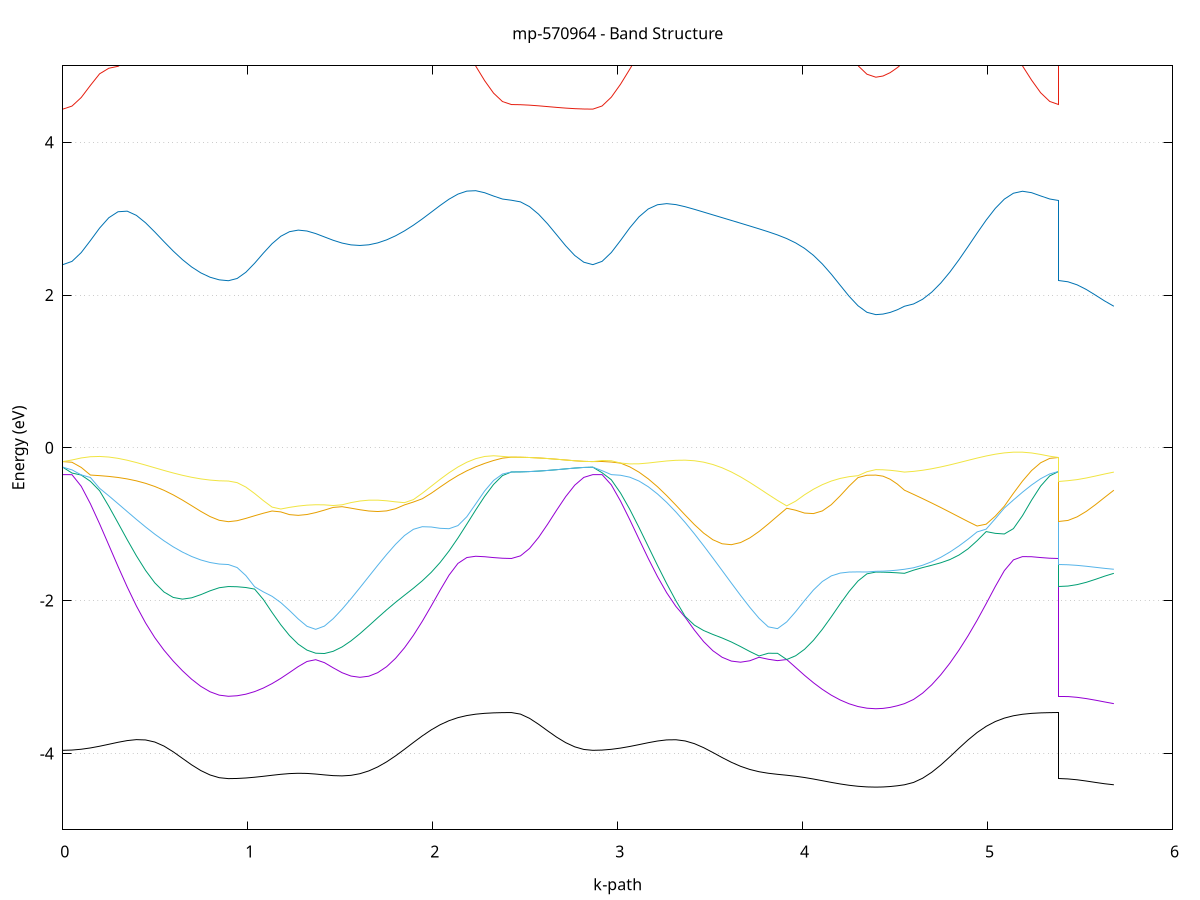 set title 'mp-570964 - Band Structure'
set xlabel 'k-path'
set ylabel 'Energy (eV)'
set grid y
set yrange [-5:5]
set terminal png size 800,600
set output 'mp-570964_bands_gnuplot.png'
plot '-' using 1:2 with lines notitle, '-' using 1:2 with lines notitle, '-' using 1:2 with lines notitle, '-' using 1:2 with lines notitle, '-' using 1:2 with lines notitle, '-' using 1:2 with lines notitle, '-' using 1:2 with lines notitle, '-' using 1:2 with lines notitle, '-' using 1:2 with lines notitle, '-' using 1:2 with lines notitle, '-' using 1:2 with lines notitle, '-' using 1:2 with lines notitle, '-' using 1:2 with lines notitle, '-' using 1:2 with lines notitle, '-' using 1:2 with lines notitle, '-' using 1:2 with lines notitle, '-' using 1:2 with lines notitle, '-' using 1:2 with lines notitle, '-' using 1:2 with lines notitle, '-' using 1:2 with lines notitle, '-' using 1:2 with lines notitle, '-' using 1:2 with lines notitle, '-' using 1:2 with lines notitle, '-' using 1:2 with lines notitle, '-' using 1:2 with lines notitle, '-' using 1:2 with lines notitle, '-' using 1:2 with lines notitle, '-' using 1:2 with lines notitle
0.000000 -12.402034
0.049750 -12.397334
0.099500 -12.383234
0.149249 -12.360034
0.198999 -12.328034
0.248749 -12.287734
0.298499 -12.239834
0.348249 -12.185134
0.397998 -12.124634
0.447748 -12.059434
0.497498 -11.991034
0.547248 -11.920734
0.596998 -11.850434
0.646747 -11.781734
0.696497 -11.716434
0.746247 -11.656634
0.795997 -11.604534
0.845747 -11.564034
0.895496 -11.546234
0.895496 -11.546234
0.942694 -11.544734
0.989891 -11.540234
1.037088 -11.532934
1.084285 -11.523134
1.131482 -11.511334
1.178679 -11.497934
1.225877 -11.483634
1.273074 -11.469134
1.320271 -11.455034
1.367468 -11.442234
1.414665 -11.435434
1.461862 -11.449734
1.461862 -11.449734
1.510047 -11.471434
1.558232 -11.500834
1.606416 -11.537834
1.654601 -11.582134
1.702786 -11.633034
1.750970 -11.689534
1.799155 -11.750134
1.847340 -11.813634
1.895524 -11.878434
1.943709 -11.943034
1.991894 -12.005934
2.040079 -12.065934
2.088263 -12.121634
2.136448 -12.172034
2.184633 -12.216234
2.232817 -12.253434
2.281002 -12.283034
2.329187 -12.304534
2.377371 -12.317534
2.425556 -12.321834
2.425556 -12.321834
2.474493 -12.324734
2.523429 -12.332734
2.572366 -12.344534
2.621303 -12.358234
2.670240 -12.371934
2.719176 -12.384234
2.768113 -12.393834
2.817050 -12.399934
2.865987 -12.402034
2.865987 -12.402034
2.915902 -12.397234
2.965816 -12.382834
3.015731 -12.359134
3.065646 -12.326434
3.115561 -12.285434
3.165476 -12.236534
3.215391 -12.180834
3.265306 -12.119334
3.315221 -12.053134
3.365136 -11.983734
3.415050 -11.912434
3.464965 -11.841034
3.514880 -11.771234
3.564795 -11.704534
3.614710 -11.642634
3.664625 -11.586934
3.714540 -11.538434
3.764455 -11.497934
3.814370 -11.465634
3.864285 -11.441534
3.914199 -11.443134
3.914199 -11.443134
3.962384 -11.461134
4.010569 -11.480034
4.058753 -11.498934
4.106938 -11.517134
4.155123 -11.533934
4.203307 -11.548534
4.251492 -11.560534
4.299677 -11.569434
4.347861 -11.574834
4.396046 -11.576734
4.396046 -11.576734
4.434723 -11.576334
4.473400 -11.575234
4.512077 -11.573634
4.550754 -11.572234
4.550754 -11.572234
4.599847 -11.594834
4.648940 -11.633534
4.698033 -11.683234
4.747126 -11.740334
4.796219 -11.802234
4.845312 -11.866734
4.894405 -11.931934
4.943499 -11.995934
4.992592 -12.057334
5.041685 -12.114634
5.090778 -12.166734
5.139871 -12.212434
5.188964 -12.250934
5.238057 -12.281634
5.287151 -12.303834
5.336244 -12.317334
5.385337 -12.321834
5.385337 -11.546234
5.434945 -11.547034
5.484553 -11.549534
5.534161 -11.553434
5.583769 -11.558634
5.633377 -11.565034
5.682984 -11.572234
e
0.000000 -11.636634
0.049750 -11.634534
0.099500 -11.628334
0.149249 -11.618234
0.198999 -11.604634
0.248749 -11.587834
0.298499 -11.568634
0.348249 -11.547634
0.397998 -11.525734
0.447748 -11.503934
0.497498 -11.483334
0.547248 -11.465034
0.596998 -11.450234
0.646747 -11.440234
0.696497 -11.436034
0.746247 -11.438434
0.795997 -11.447534
0.845747 -11.461434
0.895496 -11.470334
0.895496 -11.470334
0.942694 -11.469134
0.989891 -11.465634
1.037088 -11.460234
1.084285 -11.453334
1.131482 -11.445634
1.178679 -11.437834
1.225877 -11.431034
1.273074 -11.426334
1.320271 -11.424734
1.367468 -11.427334
1.414665 -11.431434
1.461862 -11.423434
1.461862 -11.423434
1.510047 -11.418534
1.558232 -11.417734
1.606416 -11.421334
1.654601 -11.429434
1.702786 -11.442034
1.750970 -11.458934
1.799155 -11.479634
1.847340 -11.503534
1.895524 -11.530034
1.943709 -11.558034
1.991894 -11.586934
2.040079 -11.615634
2.088263 -11.643234
2.136448 -11.669034
2.184633 -11.692234
2.232817 -11.712134
2.281002 -11.728234
2.329187 -11.740034
2.377371 -11.747234
2.425556 -11.749634
2.425556 -11.749634
2.474493 -11.745834
2.523429 -11.735034
2.572366 -11.718934
2.621303 -11.699834
2.670240 -11.680434
2.719176 -11.662734
2.768113 -11.648634
2.817050 -11.639734
2.865987 -11.636634
2.865987 -11.636634
2.915902 -11.634334
2.965816 -11.627734
3.015731 -11.616834
3.065646 -11.602134
3.115561 -11.584134
3.165476 -11.563434
3.215391 -11.540834
3.265306 -11.517034
3.315221 -11.493134
3.365136 -11.469934
3.415050 -11.448334
3.464965 -11.429434
3.514880 -11.413734
3.564795 -11.402134
3.614710 -11.394934
3.664625 -11.392434
3.714540 -11.394734
3.764455 -11.401434
3.814370 -11.412134
3.864285 -11.426334
3.914199 -11.424934
3.914199 -11.424934
3.962384 -11.415334
4.010569 -11.410834
4.058753 -11.410534
4.106938 -11.413134
4.155123 -11.417534
4.203307 -11.422634
4.251492 -11.427534
4.299677 -11.431634
4.347861 -11.434334
4.396046 -11.435234
4.396046 -11.435234
4.434723 -11.436334
4.473400 -11.439434
4.512077 -11.444334
4.550754 -11.450334
4.550754 -11.450334
4.599847 -11.455334
4.648940 -11.461034
4.698033 -11.470734
4.747126 -11.485434
4.796219 -11.505034
4.845312 -11.528634
4.894405 -11.555134
4.943499 -11.583334
4.992592 -11.611934
5.041685 -11.639934
5.090778 -11.666334
5.139871 -11.690234
5.188964 -11.710834
5.238057 -11.727434
5.287151 -11.739634
5.336244 -11.747134
5.385337 -11.749634
5.385337 -11.470334
5.434945 -11.469634
5.484553 -11.467534
5.534161 -11.464434
5.583769 -11.460334
5.633377 -11.455534
5.682984 -11.450334
e
0.000000 -6.201234
0.049750 -6.200834
0.099500 -6.199434
0.149249 -6.197434
0.198999 -6.194734
0.248749 -6.191534
0.298499 -6.188234
0.348249 -6.184934
0.397998 -6.181934
0.447748 -6.179334
0.497498 -6.177334
0.547248 -6.176034
0.596998 -6.175234
0.646747 -6.174834
0.696497 -6.174834
0.746247 -6.175034
0.795997 -6.175234
0.845747 -6.175334
0.895496 -6.175434
0.895496 -6.175434
0.942694 -6.174834
0.989891 -6.172834
1.037088 -6.169634
1.084285 -6.165134
1.131482 -6.159334
1.178679 -6.152234
1.225877 -6.144034
1.273074 -6.134934
1.320271 -6.125434
1.367468 -6.115834
1.414665 -6.108534
1.461862 -6.117934
1.461862 -6.117934
1.510047 -6.128734
1.558232 -6.139334
1.606416 -6.148934
1.654601 -6.156834
1.702786 -6.162934
1.750970 -6.167434
1.799155 -6.170634
1.847340 -6.173034
1.895524 -6.175134
1.943709 -6.177234
1.991894 -6.179534
2.040079 -6.182234
2.088263 -6.185234
2.136448 -6.188434
2.184633 -6.191534
2.232817 -6.194534
2.281002 -6.197234
2.329187 -6.199234
2.377371 -6.200434
2.425556 -6.200834
2.425556 -6.200834
2.474493 -6.200834
2.523429 -6.200934
2.572366 -6.200934
2.621303 -6.201034
2.670240 -6.201034
2.719176 -6.201134
2.768113 -6.201234
2.817050 -6.201234
2.865987 -6.201234
2.865987 -6.201234
2.915902 -6.200734
2.965816 -6.199434
3.015731 -6.197334
3.065646 -6.194734
3.115561 -6.191734
3.165476 -6.188534
3.215391 -6.185534
3.265306 -6.182834
3.315221 -6.180534
3.365136 -6.178534
3.415050 -6.176934
3.464965 -6.175134
3.514880 -6.172834
3.564795 -6.169434
3.614710 -6.164434
3.664625 -6.157334
3.714540 -6.148134
3.764455 -6.137034
3.814370 -6.124934
3.864285 -6.113234
3.914199 -6.112334
3.914199 -6.112334
3.962384 -6.122234
4.010569 -6.132234
4.058753 -6.141734
4.106938 -6.150334
4.155123 -6.157734
4.203307 -6.163834
4.251492 -6.168534
4.299677 -6.171934
4.347861 -6.173934
4.396046 -6.174534
4.396046 -6.174534
4.434723 -6.174534
4.473400 -6.174634
4.512077 -6.174634
4.550754 -6.174734
4.550754 -6.174734
4.599847 -6.174534
4.648940 -6.174334
4.698033 -6.174134
4.747126 -6.174134
4.796219 -6.174534
4.845312 -6.175334
4.894405 -6.176734
4.943499 -6.178734
4.992592 -6.181334
5.041685 -6.184434
5.090778 -6.187734
5.139871 -6.191134
5.188964 -6.194234
5.238057 -6.197134
5.287151 -6.199234
5.336244 -6.200434
5.385337 -6.200834
5.385337 -6.175434
5.434945 -6.175434
5.484553 -6.175334
5.534161 -6.175134
5.583769 -6.175034
5.633377 -6.174834
5.682984 -6.174734
e
0.000000 -6.201234
0.049750 -6.200634
0.099500 -6.198634
0.149249 -6.195434
0.198999 -6.191034
0.248749 -6.185334
0.298499 -6.178634
0.348249 -6.170734
0.397998 -6.162134
0.447748 -6.153134
0.497498 -6.144334
0.547248 -6.136634
0.596998 -6.131134
0.646747 -6.128734
0.696497 -6.129734
0.746247 -6.133034
0.795997 -6.136934
0.845747 -6.139934
0.895496 -6.141034
0.895496 -6.141034
0.942694 -6.139934
0.989891 -6.136834
1.037088 -6.131834
1.084285 -6.125334
1.131482 -6.118034
1.178679 -6.110534
1.225877 -6.103834
1.273074 -6.099434
1.320271 -6.098434
1.367468 -6.101634
1.414665 -6.107034
1.461862 -6.099734
1.461862 -6.099734
1.510047 -6.094334
1.558232 -6.091334
1.606416 -6.090734
1.654601 -6.092434
1.702786 -6.096534
1.750970 -6.103534
1.799155 -6.113034
1.847340 -6.124334
1.895524 -6.136234
1.943709 -6.148134
1.991894 -6.159134
2.040079 -6.169034
2.088263 -6.177434
2.136448 -6.184434
2.184633 -6.189934
2.232817 -6.194134
2.281002 -6.197134
2.329187 -6.199134
2.377371 -6.200434
2.425556 -6.200834
2.425556 -6.200834
2.474493 -6.200834
2.523429 -6.200934
2.572366 -6.200934
2.621303 -6.201034
2.670240 -6.201034
2.719176 -6.201134
2.768113 -6.201234
2.817050 -6.201234
2.865987 -6.201234
2.865987 -6.201234
2.915902 -6.200534
2.965816 -6.198534
3.015731 -6.195134
3.065646 -6.190234
3.115561 -6.183734
3.165476 -6.175734
3.215391 -6.166234
3.265306 -6.155334
3.315221 -6.143534
3.365136 -6.131134
3.415050 -6.119234
3.464965 -6.108734
3.514880 -6.100534
3.564795 -6.094934
3.614710 -6.091634
3.664625 -6.089934
3.714540 -6.089834
3.764455 -6.091634
3.814370 -6.096034
3.864285 -6.103134
3.914199 -6.103834
3.914199 -6.103834
3.962384 -6.099034
4.010569 -6.099534
4.058753 -6.104234
4.106938 -6.111534
4.155123 -6.119734
4.203307 -6.127834
4.251492 -6.134934
4.299677 -6.140434
4.347861 -6.143834
4.396046 -6.145034
4.396046 -6.145034
4.434723 -6.144934
4.473400 -6.144534
4.512077 -6.143934
4.550754 -6.143134
4.550754 -6.143134
4.599847 -6.140034
4.648940 -6.135934
4.698033 -6.132234
4.747126 -6.131134
4.796219 -6.134034
4.845312 -6.140934
4.894405 -6.150134
4.943499 -6.159834
4.992592 -6.169134
5.041685 -6.177334
5.090778 -6.184234
5.139871 -6.189734
5.188964 -6.194034
5.238057 -6.196934
5.287151 -6.199034
5.336244 -6.200434
5.385337 -6.200834
5.385337 -6.141034
5.434945 -6.141134
5.484553 -6.141434
5.534161 -6.141834
5.583769 -6.142334
5.633377 -6.142834
5.682984 -6.143134
e
0.000000 -6.129734
0.049750 -6.128834
0.099500 -6.126134
0.149249 -6.121834
0.198999 -6.115934
0.248749 -6.108734
0.298499 -6.100534
0.348249 -6.091334
0.397998 -6.081534
0.447748 -6.071234
0.497498 -6.067134
0.547248 -6.071134
0.596998 -6.074734
0.646747 -6.076934
0.696497 -6.077534
0.746247 -6.077034
0.795997 -6.076134
0.845747 -6.075434
0.895496 -6.075134
0.895496 -6.075134
0.942694 -6.074834
0.989891 -6.074034
1.037088 -6.072634
1.084285 -6.070734
1.131482 -6.068434
1.178679 -6.065634
1.225877 -6.062334
1.273074 -6.058334
1.320271 -6.053534
1.367468 -6.048234
1.414665 -6.044734
1.461862 -6.047634
1.461862 -6.047634
1.510047 -6.049934
1.558232 -6.051834
1.606416 -6.053934
1.654601 -6.056634
1.702786 -6.059334
1.750970 -6.061434
1.799155 -6.062434
1.847340 -6.062334
1.895524 -6.063634
1.943709 -6.068634
1.991894 -6.074134
2.040079 -6.080334
2.088263 -6.086734
2.136448 -6.093234
2.184633 -6.099334
2.232817 -6.104834
2.281002 -6.109334
2.329187 -6.112634
2.377371 -6.114734
2.425556 -6.115434
2.425556 -6.115434
2.474493 -6.115834
2.523429 -6.116934
2.572366 -6.118734
2.621303 -6.121034
2.670240 -6.123534
2.719176 -6.125934
2.768113 -6.127934
2.817050 -6.129234
2.865987 -6.129734
2.865987 -6.129734
2.915902 -6.128734
2.965816 -6.126034
3.015731 -6.121734
3.065646 -6.115834
3.115561 -6.108834
3.165476 -6.101034
3.215391 -6.092934
3.265306 -6.084934
3.315221 -6.077434
3.365136 -6.070834
3.415050 -6.065134
3.464965 -6.060134
3.514880 -6.055834
3.564795 -6.052134
3.614710 -6.048934
3.664625 -6.046334
3.714540 -6.045734
3.764455 -6.046234
3.814370 -6.046334
3.864285 -6.045134
3.914199 -6.045634
3.914199 -6.045634
3.962384 -6.048434
4.010569 -6.051134
4.058753 -6.053734
4.106938 -6.056034
4.155123 -6.058134
4.203307 -6.060034
4.251492 -6.061634
4.299677 -6.062834
4.347861 -6.063534
4.396046 -6.063834
4.396046 -6.063834
4.434723 -6.064034
4.473400 -6.064834
4.512077 -6.066034
4.550754 -6.067634
4.550754 -6.067634
4.599847 -6.069434
4.648940 -6.071734
4.698033 -6.074334
4.747126 -6.075834
4.796219 -6.075434
4.845312 -6.072934
4.894405 -6.069934
4.943499 -6.070934
4.992592 -6.077634
5.041685 -6.085034
5.090778 -6.092134
5.139871 -6.098634
5.188964 -6.104334
5.238057 -6.109034
5.287151 -6.112534
5.336244 -6.114634
5.385337 -6.115434
5.385337 -6.075134
5.434945 -6.074834
5.484553 -6.074034
5.534161 -6.072734
5.583769 -6.071134
5.633377 -6.069334
5.682984 -6.067634
e
0.000000 -6.042434
0.049750 -6.042634
0.099500 -6.043434
0.149249 -6.044734
0.198999 -6.046534
0.248749 -6.048734
0.298499 -6.051534
0.348249 -6.054734
0.397998 -6.058334
0.447748 -6.062334
0.497498 -6.059734
0.547248 -6.048334
0.596998 -6.036334
0.646747 -6.023934
0.696497 -6.012934
0.746247 -6.009334
0.795997 -6.006434
0.845747 -6.004634
0.895496 -6.004034
0.895496 -6.004034
0.942694 -6.004634
0.989891 -6.006334
1.037088 -6.009034
1.084285 -6.012734
1.131482 -6.017034
1.178679 -6.021834
1.225877 -6.026834
1.273074 -6.031934
1.320271 -6.036734
1.367468 -6.041034
1.414665 -6.043534
1.461862 -6.041034
1.461862 -6.041034
1.510047 -6.040834
1.558232 -6.041834
1.606416 -6.043534
1.654601 -6.045834
1.702786 -6.048634
1.750970 -6.051734
1.799155 -6.055334
1.847340 -6.059234
1.895524 -6.061334
1.943709 -6.059634
1.991894 -6.057634
2.040079 -6.055334
2.088263 -6.052934
2.136448 -6.050534
2.184633 -6.048234
2.232817 -6.046334
2.281002 -6.044634
2.329187 -6.043434
2.377371 -6.042634
2.425556 -6.042434
2.425556 -6.042434
2.474493 -6.042434
2.523429 -6.042434
2.572366 -6.042434
2.621303 -6.042434
2.670240 -6.042434
2.719176 -6.042434
2.768113 -6.042434
2.817050 -6.042434
2.865987 -6.042434
2.865987 -6.042434
2.915902 -6.042734
2.965816 -6.043434
3.015731 -6.044734
3.065646 -6.046434
3.115561 -6.048434
3.165476 -6.050534
3.215391 -6.052834
3.265306 -6.054934
3.315221 -6.056634
3.365136 -6.057734
3.415050 -6.057934
3.464965 -6.056734
3.514880 -6.054234
3.564795 -6.050834
3.614710 -6.047834
3.664625 -6.046034
3.714540 -6.044434
3.764455 -6.043334
3.814370 -6.042934
3.864285 -6.043634
3.914199 -6.042334
3.914199 -6.042334
3.962384 -6.038434
4.010569 -6.033734
4.058753 -6.028534
4.106938 -6.023234
4.155123 -6.018134
4.203307 -6.013434
4.251492 -6.009534
4.299677 -6.006534
4.347861 -6.004634
4.396046 -6.004034
4.396046 -6.004034
4.434723 -6.004034
4.473400 -6.004234
4.512077 -6.004334
4.550754 -6.004634
4.550754 -6.004634
4.599847 -6.006434
4.648940 -6.009234
4.698033 -6.016434
4.747126 -6.028534
4.796219 -6.039734
4.845312 -6.049634
4.894405 -6.057934
4.943499 -6.061234
4.992592 -6.058534
5.041685 -6.055034
5.090778 -6.051834
5.139871 -6.048934
5.188964 -6.046634
5.238057 -6.044834
5.287151 -6.043434
5.336244 -6.042734
5.385337 -6.042434
5.385337 -6.004034
5.434945 -6.004034
5.484553 -6.004134
5.534161 -6.004234
5.583769 -6.004334
5.633377 -6.004434
5.682984 -6.004634
e
0.000000 -6.042434
0.049750 -6.042434
0.099500 -6.042434
0.149249 -6.042434
0.198999 -6.042234
0.248749 -6.041734
0.298499 -6.040734
0.348249 -6.039234
0.397998 -6.037034
0.447748 -6.034134
0.497498 -6.030434
0.547248 -6.026334
0.596998 -6.021734
0.646747 -6.017234
0.696497 -6.011734
0.746247 -6.000734
0.795997 -5.991934
0.845747 -5.986134
0.895496 -5.984134
0.895496 -5.984134
0.942694 -5.984734
0.989891 -5.986534
1.037088 -5.989534
1.084285 -5.993734
1.131482 -5.998934
1.178679 -6.005034
1.225877 -6.011734
1.273074 -6.018434
1.320271 -6.024234
1.367468 -6.028534
1.414665 -6.030434
1.461862 -6.029634
1.461862 -6.029634
1.510047 -6.026634
1.558232 -6.023534
1.606416 -6.021334
1.654601 -6.020234
1.702786 -6.020334
1.750970 -6.021734
1.799155 -6.024034
1.847340 -6.027134
1.895524 -6.030534
1.943709 -6.033934
1.991894 -6.036834
2.040079 -6.039134
2.088263 -6.040634
2.136448 -6.041634
2.184633 -6.042134
2.232817 -6.042434
2.281002 -6.042434
2.329187 -6.042434
2.377371 -6.042434
2.425556 -6.042434
2.425556 -6.042434
2.474493 -6.042434
2.523429 -6.042434
2.572366 -6.042434
2.621303 -6.042434
2.670240 -6.042434
2.719176 -6.042434
2.768113 -6.042434
2.817050 -6.042434
2.865987 -6.042434
2.865987 -6.042434
2.915902 -6.042434
2.965816 -6.042434
3.015731 -6.042434
3.065646 -6.042334
3.115561 -6.042134
3.165476 -6.041434
3.215391 -6.040334
3.265306 -6.038534
3.315221 -6.036034
3.365136 -6.032734
3.415050 -6.029034
3.464965 -6.025334
3.514880 -6.022234
3.564795 -6.019934
3.614710 -6.018834
3.664625 -6.019034
3.714540 -6.020534
3.764455 -6.023234
3.814370 -6.026534
3.864285 -6.029534
3.914199 -6.030434
3.914199 -6.030434
3.962384 -6.028234
4.010569 -6.022834
4.058753 -6.015434
4.106938 -6.007534
4.155123 -5.999934
4.203307 -5.993434
4.251492 -5.988234
4.299677 -5.984534
4.347861 -5.982234
4.396046 -5.981434
4.396046 -5.981434
4.434723 -5.981734
4.473400 -5.982734
4.512077 -5.984134
4.550754 -5.985834
4.550754 -5.985834
4.599847 -5.993534
4.648940 -6.004234
4.698033 -6.012934
4.747126 -6.017234
4.796219 -6.021834
4.845312 -6.026334
4.894405 -6.030534
4.943499 -6.034134
4.992592 -6.037034
5.041685 -6.039234
5.090778 -6.040834
5.139871 -6.041734
5.188964 -6.042234
5.238057 -6.042434
5.287151 -6.042434
5.336244 -6.042434
5.385337 -6.042434
5.385337 -5.984134
5.434945 -5.984234
5.484553 -5.984434
5.534161 -5.984734
5.583769 -5.985034
5.633377 -5.985434
5.682984 -5.985834
e
0.000000 -3.960034
0.049750 -3.956434
0.099500 -3.945734
0.149249 -3.928734
0.198999 -3.906434
0.248749 -3.880834
0.298499 -3.854734
0.348249 -3.832534
0.397998 -3.819934
0.447748 -3.824134
0.497498 -3.851434
0.547248 -3.904534
0.596998 -3.979034
0.646747 -4.064734
0.696497 -4.150034
0.746247 -4.224834
0.795997 -4.282334
0.845747 -4.318234
0.895496 -4.330434
0.895496 -4.330434
0.942694 -4.328234
0.989891 -4.322034
1.037088 -4.312234
1.084285 -4.299934
1.131482 -4.286434
1.178679 -4.273934
1.225877 -4.264434
1.273074 -4.260234
1.320271 -4.262434
1.367468 -4.270434
1.414665 -4.281434
1.461862 -4.291134
1.461862 -4.291134
1.510047 -4.294634
1.558232 -4.287334
1.606416 -4.266034
1.654601 -4.229434
1.702786 -4.177234
1.750970 -4.110734
1.799155 -4.032634
1.847340 -3.946734
1.895524 -3.857734
1.943709 -3.771234
1.991894 -3.692434
2.040079 -3.625334
2.088263 -3.571934
2.136448 -3.532234
2.184633 -3.504734
2.232817 -3.486734
2.281002 -3.475734
2.329187 -3.469534
2.377371 -3.466434
2.425556 -3.465534
2.425556 -3.465534
2.474493 -3.485734
2.523429 -3.541034
2.572366 -3.618534
2.621303 -3.704634
2.670240 -3.787734
2.719176 -3.859534
2.768113 -3.914234
2.817050 -3.948434
2.865987 -3.960034
2.865987 -3.960034
2.915902 -3.956634
2.965816 -3.946634
3.015731 -3.930534
3.065646 -3.909434
3.115561 -3.885234
3.165476 -3.860134
3.215391 -3.838034
3.265306 -3.823334
3.315221 -3.821534
3.365136 -3.837234
3.415050 -3.872634
3.464965 -3.925134
3.514880 -3.988434
3.564795 -4.054434
3.614710 -4.116334
3.664625 -4.169034
3.714540 -4.210334
3.764455 -4.240034
3.814370 -4.260034
3.864285 -4.274034
3.914199 -4.286034
3.914199 -4.286034
3.962384 -4.299234
4.010569 -4.315834
4.058753 -4.335634
4.106938 -4.357534
4.155123 -4.379634
4.203307 -4.400134
4.251492 -4.417534
4.299677 -4.430634
4.347861 -4.438834
4.396046 -4.441634
4.396046 -4.441634
4.434723 -4.439634
4.473400 -4.433834
4.512077 -4.424234
4.550754 -4.411034
4.550754 -4.411034
4.599847 -4.380434
4.648940 -4.325134
4.698033 -4.247734
4.747126 -4.152334
4.796219 -4.044934
4.845312 -3.932834
4.894405 -3.824334
4.943499 -3.726934
4.992592 -3.645934
5.041685 -3.583334
5.090778 -3.538134
5.139871 -3.507434
5.188964 -3.487934
5.238057 -3.476234
5.287151 -3.469634
5.336244 -3.466534
5.385337 -3.465534
5.385337 -4.330434
5.434945 -4.334434
5.484553 -4.345634
5.534161 -4.361934
5.583769 -4.380234
5.633377 -4.397534
5.682984 -4.411034
e
0.000000 -0.350734
0.049750 -0.351534
0.099500 -0.502934
0.149249 -0.732434
0.198999 -0.995134
0.248749 -1.273034
0.298499 -1.552034
0.348249 -1.820934
0.397998 -2.070434
0.447748 -2.293134
0.497498 -2.485334
0.547248 -2.649134
0.596998 -2.791234
0.646747 -2.917634
0.696497 -3.029134
0.746247 -3.122534
0.795997 -3.193234
0.845747 -3.237434
0.895496 -3.252434
0.895496 -3.252434
0.942694 -3.245534
0.989891 -3.225034
1.037088 -3.191234
1.084285 -3.144734
1.131482 -3.086434
1.178679 -3.017834
1.225877 -2.941634
1.273074 -2.863334
1.320271 -2.796934
1.367468 -2.773434
1.414665 -2.812234
1.461862 -2.879734
1.461862 -2.879734
1.510047 -2.943834
1.558232 -2.987734
1.606416 -3.004134
1.654601 -2.989734
1.702786 -2.943234
1.750970 -2.864834
1.799155 -2.755734
1.847340 -2.618234
1.895524 -2.455334
1.943709 -2.271134
1.991894 -2.071234
2.040079 -1.864434
2.088263 -1.667234
2.136448 -1.512934
2.184633 -1.436134
2.232817 -1.419334
2.281002 -1.425634
2.329187 -1.436834
2.377371 -1.445334
2.425556 -1.448534
2.425556 -1.448534
2.474493 -1.414234
2.523429 -1.317634
2.572366 -1.173534
2.621303 -1.000034
2.670240 -0.815534
2.719176 -0.638534
2.768113 -0.488834
2.817050 -0.387034
2.865987 -0.350734
2.865987 -0.350734
2.915902 -0.350634
2.965816 -0.485334
3.015731 -0.697634
3.065646 -0.940834
3.115561 -1.195934
3.165476 -1.447934
3.215391 -1.685234
3.265306 -1.897734
3.315221 -2.077234
3.365136 -2.218534
3.415050 -2.386234
3.464965 -2.537034
3.514880 -2.656334
3.564795 -2.741634
3.614710 -2.791634
3.664625 -2.806334
3.714540 -2.787634
3.764455 -2.741834
3.814370 -2.767634
3.864285 -2.785834
3.914199 -2.771434
3.914199 -2.771434
3.962384 -2.874734
4.010569 -2.978534
4.058753 -3.075334
4.106938 -3.162334
4.155123 -3.237834
4.203307 -3.300834
4.251492 -3.350634
4.299677 -3.386634
4.347861 -3.408334
4.396046 -3.415634
4.396046 -3.415634
4.434723 -3.411034
4.473400 -3.397834
4.512077 -3.376634
4.550754 -3.348934
4.550754 -3.348934
4.599847 -3.294234
4.648940 -3.211334
4.698033 -3.102734
4.747126 -2.971134
4.796219 -2.819134
4.845312 -2.648734
4.894405 -2.461334
4.943499 -2.257634
4.992592 -2.040234
5.041685 -1.816434
5.090778 -1.607534
5.139871 -1.466834
5.188964 -1.423934
5.238057 -1.425634
5.287151 -1.436434
5.336244 -1.445234
5.385337 -1.448534
5.385337 -3.252434
5.434945 -3.255934
5.484553 -3.266234
5.534161 -3.282734
5.583769 -3.303734
5.633377 -3.326734
5.682984 -3.348934
e
0.000000 -0.253534
0.049750 -0.330134
0.099500 -0.356234
0.149249 -0.438134
0.198999 -0.561934
0.248749 -0.765234
0.298499 -0.982634
0.348249 -1.202334
0.397998 -1.413534
0.447748 -1.605734
0.497498 -1.767534
0.547248 -1.887534
0.596998 -1.958334
0.646747 -1.980534
0.696497 -1.963534
0.746247 -1.921934
0.795997 -1.872134
0.845747 -1.831534
0.895496 -1.815734
0.895496 -1.815734
0.942694 -1.818634
0.989891 -1.828634
1.037088 -1.849134
1.084285 -1.984934
1.131482 -2.155334
1.178679 -2.316534
1.225877 -2.457734
1.273074 -2.570234
1.320271 -2.648134
1.367468 -2.688534
1.414665 -2.692534
1.461862 -2.663734
1.461862 -2.663734
1.510047 -2.606434
1.558232 -2.527334
1.606416 -2.433034
1.654601 -2.330034
1.702786 -2.224334
1.750970 -2.120834
1.799155 -2.022734
1.847340 -1.930034
1.895524 -1.838434
1.943709 -1.741134
1.991894 -1.630534
2.040079 -1.501034
2.088263 -1.350534
2.136448 -1.181034
2.184633 -0.998634
2.232817 -0.812534
2.281002 -0.634734
2.329187 -0.479134
2.377371 -0.363334
2.425556 -0.316134
2.425556 -0.316134
2.474493 -0.314834
2.523429 -0.310934
2.572366 -0.304534
2.621303 -0.296234
2.670240 -0.286234
2.719176 -0.275534
2.768113 -0.265034
2.817050 -0.256834
2.865987 -0.253534
2.865987 -0.253534
2.915902 -0.326234
2.965816 -0.418434
3.015731 -0.592234
3.065646 -0.805734
3.115561 -1.043134
3.165476 -1.291134
3.215391 -1.538934
3.265306 -1.778334
3.315221 -2.002734
3.365136 -2.206934
3.415050 -2.321234
3.464965 -2.391834
3.514880 -2.442934
3.564795 -2.489234
3.614710 -2.541334
3.664625 -2.601834
3.714540 -2.665934
3.764455 -2.724634
3.814370 -2.689134
3.864285 -2.689734
3.914199 -2.771134
3.914199 -2.771134
3.962384 -2.722234
4.010569 -2.637334
4.058753 -2.519634
4.106938 -2.375034
4.155123 -2.212234
4.203307 -2.042634
4.251492 -1.880534
4.299677 -1.743134
4.347861 -1.649634
4.396046 -1.626334
4.396046 -1.626334
4.434723 -1.627634
4.473400 -1.631034
4.512077 -1.636234
4.550754 -1.642734
4.550754 -1.642734
4.599847 -1.601834
4.648940 -1.567834
4.698033 -1.537434
4.747126 -1.504834
4.796219 -1.462734
4.845312 -1.403934
4.894405 -1.322634
4.943499 -1.216134
4.992592 -1.096534
5.041685 -1.119534
5.090778 -1.127734
5.139871 -1.057634
5.188964 -0.888234
5.238057 -0.685334
5.287151 -0.500734
5.336244 -0.367134
5.385337 -0.316134
5.385337 -1.815734
5.434945 -1.809434
5.484553 -1.790634
5.534161 -1.760334
5.583769 -1.721434
5.633377 -1.679634
5.682984 -1.642734
e
0.000000 -0.253534
0.049750 -0.288534
0.099500 -0.354034
0.149249 -0.388334
0.198999 -0.529834
0.248749 -0.628234
0.298499 -0.730634
0.348249 -0.834334
0.397998 -0.937034
0.447748 -1.036334
0.497498 -1.130434
0.547248 -1.217534
0.596998 -1.296034
0.646747 -1.364634
0.696497 -1.422234
0.746247 -1.467934
0.795997 -1.501134
0.845747 -1.521234
0.895496 -1.527934
0.895496 -1.527934
0.942694 -1.567334
0.989891 -1.672334
1.037088 -1.818434
1.084285 -1.885534
1.131482 -1.943634
1.178679 -2.026334
1.225877 -2.129434
1.273074 -2.240534
1.320271 -2.336134
1.367468 -2.376034
1.414665 -2.333534
1.461862 -2.236834
1.461862 -2.236834
1.510047 -2.112534
1.558232 -1.975334
1.606416 -1.831334
1.654601 -1.684434
1.702786 -1.538134
1.750970 -1.395934
1.799155 -1.263134
1.847340 -1.148434
1.895524 -1.066734
1.943709 -1.032534
1.991894 -1.036334
2.040079 -1.053534
2.088263 -1.058734
2.136448 -1.018134
2.184633 -0.901234
2.232817 -0.733734
2.281002 -0.564434
2.329187 -0.427234
2.377371 -0.343134
2.425556 -0.316134
2.425556 -0.316134
2.474493 -0.314834
2.523429 -0.310934
2.572366 -0.304534
2.621303 -0.296234
2.670240 -0.286234
2.719176 -0.275534
2.768113 -0.265034
2.817050 -0.256834
2.865987 -0.253534
2.865987 -0.253534
2.915902 -0.299034
2.965816 -0.350834
3.015731 -0.359034
3.065646 -0.384434
3.115561 -0.434934
3.165476 -0.509434
3.215391 -0.603734
3.265306 -0.714734
3.315221 -0.840234
3.365136 -0.977934
3.415050 -1.125634
3.464965 -1.281134
3.514880 -1.442034
3.564795 -1.605734
3.614710 -1.770034
3.664625 -1.931834
3.714540 -2.087834
3.764455 -2.231334
3.814370 -2.343534
3.864285 -2.366934
3.914199 -2.278534
3.914199 -2.278534
3.962384 -2.145534
4.010569 -1.999434
4.058753 -1.861134
4.106938 -1.749434
4.155123 -1.676534
4.203307 -1.639634
4.251492 -1.626234
4.299677 -1.624134
4.347861 -1.625534
4.396046 -1.616234
4.396046 -1.616234
4.434723 -1.614534
4.473400 -1.609334
4.512077 -1.600934
4.550754 -1.589734
4.550754 -1.589734
4.599847 -1.570034
4.648940 -1.537034
4.698033 -1.491234
4.747126 -1.433334
4.796219 -1.364134
4.845312 -1.284834
4.894405 -1.196634
4.943499 -1.100934
4.992592 -1.064234
5.041685 -0.928734
5.090778 -0.788134
5.139871 -0.682534
5.188964 -0.580934
5.238057 -0.486534
5.287151 -0.404034
5.336244 -0.341634
5.385337 -0.316134
5.385337 -1.527934
5.434945 -1.530734
5.484553 -1.538734
5.534161 -1.550534
5.583769 -1.564234
5.633377 -1.577934
5.682984 -1.589734
e
0.000000 -0.180234
0.049750 -0.188934
0.099500 -0.256434
0.149249 -0.356234
0.198999 -0.364134
0.248749 -0.374134
0.298499 -0.388034
0.348249 -0.407034
0.397998 -0.432234
0.447748 -0.464934
0.497498 -0.506034
0.547248 -0.556334
0.596998 -0.615834
0.646747 -0.683634
0.696497 -0.757234
0.746247 -0.831834
0.795997 -0.899434
0.845747 -0.948634
0.895496 -0.966934
0.895496 -0.966934
0.942694 -0.954034
0.989891 -0.923834
1.037088 -0.889234
1.084285 -0.856334
1.131482 -0.826934
1.178679 -0.838934
1.225877 -0.874534
1.273074 -0.883934
1.320271 -0.872934
1.367468 -0.848034
1.414665 -0.815434
1.461862 -0.780134
1.461862 -0.780134
1.510047 -0.770434
1.558232 -0.789934
1.606416 -0.810434
1.654601 -0.827034
1.702786 -0.833934
1.750970 -0.825534
1.799155 -0.797234
1.847340 -0.747334
1.895524 -0.709734
1.943709 -0.666734
1.991894 -0.595034
2.040079 -0.513734
2.088263 -0.434634
2.136448 -0.363034
2.184633 -0.300834
2.232817 -0.248134
2.281002 -0.203834
2.329187 -0.165834
2.377371 -0.135134
2.425556 -0.122034
2.425556 -0.122034
2.474493 -0.123234
2.523429 -0.126734
2.572366 -0.132434
2.621303 -0.140134
2.670240 -0.149334
2.719176 -0.159434
2.768113 -0.169234
2.817050 -0.177134
2.865987 -0.180234
2.865987 -0.180234
2.915902 -0.178934
2.965816 -0.186234
3.015731 -0.200434
3.065646 -0.249334
3.115561 -0.318834
3.165476 -0.406034
3.215391 -0.509234
3.265306 -0.625734
3.315221 -0.751334
3.365136 -0.880334
3.415050 -1.005134
3.464965 -1.116434
3.514880 -1.203434
3.564795 -1.256034
3.614710 -1.268034
3.664625 -1.240134
3.714540 -1.179234
3.764455 -1.095034
3.814370 -0.997034
3.864285 -0.893534
3.914199 -0.791134
3.914199 -0.791134
3.962384 -0.816734
4.010569 -0.854034
4.058753 -0.860934
4.106938 -0.825834
4.155123 -0.744334
4.203307 -0.628234
4.251492 -0.501634
4.299677 -0.389434
4.347861 -0.358734
4.396046 -0.357234
4.396046 -0.357234
4.434723 -0.371034
4.473400 -0.411134
4.512077 -0.474134
4.550754 -0.554734
4.550754 -0.554734
4.599847 -0.609034
4.648940 -0.664934
4.698033 -0.722334
4.747126 -0.781334
4.796219 -0.842034
4.845312 -0.903734
4.894405 -0.965034
4.943499 -1.023534
4.992592 -0.999634
5.041685 -0.894634
5.090778 -0.763834
5.139871 -0.595334
5.188964 -0.435434
5.238057 -0.297634
5.287151 -0.195434
5.336244 -0.138134
5.385337 -0.122034
5.385337 -0.966934
5.434945 -0.950434
5.484553 -0.903334
5.534161 -0.831634
5.583769 -0.743534
5.633377 -0.648234
5.682984 -0.554734
e
0.000000 -0.180234
0.049750 -0.159234
0.099500 -0.132534
0.149249 -0.116634
0.198999 -0.112934
0.248749 -0.120534
0.298499 -0.137634
0.348249 -0.162334
0.397998 -0.192534
0.447748 -0.226134
0.497498 -0.261234
0.547248 -0.296134
0.596998 -0.329234
0.646747 -0.359434
0.696497 -0.385534
0.746247 -0.406634
0.795997 -0.422134
0.845747 -0.431634
0.895496 -0.434834
0.895496 -0.434834
0.942694 -0.455734
0.989891 -0.513834
1.037088 -0.597734
1.084285 -0.690734
1.131482 -0.775734
1.178679 -0.801234
1.225877 -0.779434
1.273074 -0.762334
1.320271 -0.750534
1.367468 -0.745134
1.414665 -0.746634
1.461862 -0.755234
1.461862 -0.755234
1.510047 -0.745834
1.558232 -0.716934
1.606416 -0.696234
1.654601 -0.685334
1.702786 -0.684834
1.750970 -0.693334
1.799155 -0.707134
1.847340 -0.717834
1.895524 -0.677934
1.943709 -0.594434
1.991894 -0.503634
2.040079 -0.412434
2.088263 -0.326734
2.136448 -0.251034
2.184633 -0.188534
2.232817 -0.141834
2.281002 -0.113034
2.329187 -0.103734
2.377371 -0.112134
2.425556 -0.122034
2.425556 -0.122034
2.474493 -0.123234
2.523429 -0.126734
2.572366 -0.132434
2.621303 -0.140134
2.670240 -0.149334
2.719176 -0.159434
2.768113 -0.169234
2.817050 -0.177134
2.865987 -0.180234
2.865987 -0.180234
2.915902 -0.165734
2.965816 -0.169534
3.015731 -0.198834
3.065646 -0.210434
3.115561 -0.209234
3.165476 -0.198934
3.215391 -0.185134
3.265306 -0.172034
3.315221 -0.163334
3.365136 -0.161534
3.415050 -0.169134
3.464965 -0.187734
3.514880 -0.218434
3.564795 -0.261334
3.614710 -0.315734
3.664625 -0.380334
3.714540 -0.452934
3.764455 -0.530734
3.814370 -0.610534
3.864285 -0.688434
3.914199 -0.759834
3.914199 -0.759834
3.962384 -0.698234
4.010569 -0.614434
4.058753 -0.542034
4.106938 -0.482134
4.155123 -0.435034
4.203307 -0.400534
4.251492 -0.377534
4.299677 -0.364434
4.347861 -0.312734
4.396046 -0.285434
4.396046 -0.285434
4.434723 -0.287634
4.473400 -0.294034
4.512077 -0.304334
4.550754 -0.317634
4.550754 -0.317634
4.599847 -0.308334
4.648940 -0.293734
4.698033 -0.274234
4.747126 -0.250434
4.796219 -0.223434
4.845312 -0.194134
4.894405 -0.163834
4.943499 -0.134134
4.992592 -0.106734
5.041685 -0.083434
5.090778 -0.066234
5.139871 -0.056834
5.188964 -0.056934
5.238057 -0.067134
5.287151 -0.086534
5.336244 -0.109834
5.385337 -0.122034
5.385337 -0.434834
5.434945 -0.429934
5.484553 -0.415934
5.534161 -0.394734
5.583769 -0.369134
5.633377 -0.342434
5.682984 -0.317634
e
0.000000 2.397966
0.049750 2.440566
0.099500 2.555566
0.149249 2.712766
0.198999 2.876566
0.248749 3.011966
0.298499 3.090366
0.348249 3.098166
0.397998 3.042966
0.447748 2.945266
0.497498 2.825366
0.547248 2.698866
0.596998 2.576066
0.646747 2.464166
0.696497 2.367766
0.746247 2.290266
0.795997 2.233566
0.845747 2.199166
0.895496 2.187566
0.895496 2.187566
0.942694 2.216766
0.989891 2.298366
1.037088 2.416066
1.084285 2.548166
1.131482 2.672166
1.178679 2.769466
1.225877 2.829366
1.273074 2.850066
1.320271 2.838266
1.367468 2.804666
1.414665 2.760866
1.461862 2.717166
1.461862 2.717166
1.510047 2.680366
1.558232 2.656666
1.606416 2.648966
1.654601 2.657766
1.702786 2.682766
1.750970 2.722466
1.799155 2.775266
1.847340 2.839666
1.895524 2.913966
1.943709 2.996466
1.991894 3.084166
2.040079 3.172666
2.088263 3.254966
2.136448 3.321266
2.184633 3.360666
2.232817 3.365966
2.281002 3.339466
2.329187 3.295866
2.377371 3.256766
2.425556 3.241266
2.425556 3.241266
2.474493 3.219866
2.523429 3.157466
2.572366 3.058666
2.621303 2.931866
2.670240 2.788566
2.719176 2.644366
2.768113 2.517766
2.817050 2.429766
2.865987 2.397966
2.865987 2.397966
2.915902 2.441066
2.965816 2.556866
3.015731 2.714566
3.065646 2.879966
3.115561 3.023966
3.165476 3.126866
3.215391 3.182166
3.265306 3.196666
3.315221 3.183866
3.365136 3.156166
3.415050 3.122066
3.464965 3.085966
3.514880 3.049566
3.564795 3.013266
3.614710 2.976966
3.664625 2.940566
3.714540 2.903866
3.764455 2.866666
3.814370 2.828266
3.864285 2.786866
3.914199 2.739166
3.914199 2.739166
3.962384 2.682666
4.010569 2.610966
4.058753 2.519566
4.106938 2.406366
4.155123 2.273266
4.203307 2.128066
4.251492 1.984166
4.299677 1.859666
4.347861 1.774166
4.396046 1.743566
4.396046 1.743566
4.434723 1.750866
4.473400 1.772466
4.512077 1.807166
4.550754 1.853266
4.550754 1.853266
4.599847 1.883166
4.648940 1.944866
4.698033 2.037166
4.747126 2.157066
4.796219 2.300266
4.845312 2.461566
4.894405 2.634266
4.943499 2.810566
4.992592 2.980966
5.041685 3.133966
5.090778 3.255666
5.139871 3.332866
5.188964 3.358766
5.238057 3.340066
5.287151 3.297466
5.336244 3.257366
5.385337 3.241266
5.385337 2.187566
5.434945 2.173566
5.484553 2.133366
5.534161 2.072266
5.583769 1.998466
5.633377 1.921966
5.682984 1.853266
e
0.000000 4.433766
0.049750 4.473666
0.099500 4.585566
0.149249 4.744566
0.198999 4.896066
0.248749 4.968966
0.298499 4.994266
0.348249 5.040366
0.397998 5.116866
0.447748 5.200866
0.497498 5.265666
0.547248 5.294866
0.596998 5.286966
0.646747 5.251566
0.696497 5.202366
0.746247 5.152166
0.795997 5.110366
0.845747 5.083066
0.895496 5.073566
0.895496 5.073566
0.942694 5.116766
0.989891 5.242666
1.037088 5.440866
1.084285 5.696566
1.131482 5.991966
1.178679 6.303666
1.225877 6.316166
1.273074 6.161066
1.320271 5.988666
1.367468 5.812266
1.414665 5.642366
1.461862 5.487766
1.461862 5.487766
1.510047 5.352566
1.558232 5.245566
1.606416 5.170666
1.654601 5.130166
1.702786 5.124966
1.750970 5.154066
1.799155 5.214566
1.847340 5.300966
1.895524 5.404166
1.943709 5.508166
1.991894 5.583266
2.040079 5.587766
2.088263 5.507266
2.136448 5.367066
2.184633 5.191066
2.232817 4.997066
2.281002 4.805966
2.329187 4.642966
2.377371 4.532766
2.425556 4.493766
2.425556 4.493766
2.474493 4.491666
2.523429 4.485766
2.572366 4.477066
2.621303 4.466866
2.670240 4.456466
2.719176 4.447266
2.768113 4.439966
2.817050 4.435366
2.865987 4.433766
2.865987 4.433766
2.915902 4.474966
2.965816 4.590566
3.015731 4.760066
3.065646 4.957066
3.115561 5.157866
3.165476 5.290866
3.215391 5.331566
3.265306 5.426066
3.315221 5.556566
3.365136 5.704866
3.415050 5.854366
3.464965 5.989066
3.514880 6.091866
3.564795 6.146766
3.614710 6.146266
3.664625 6.097166
3.714540 6.016466
3.764455 5.922066
3.814370 5.828666
3.864285 5.747666
3.914199 5.688266
3.914199 5.688266
3.962384 5.658566
4.010569 5.661266
4.058753 5.699566
4.106938 5.772366
4.155123 5.580366
4.203307 5.371666
4.251492 5.170666
4.299677 5.002666
4.347861 4.890866
4.396046 4.851666
4.396046 4.851666
4.434723 4.867166
4.473400 4.911166
4.512077 4.976566
4.550754 5.050766
4.550754 5.050766
4.599847 5.096866
4.648940 5.150966
4.698033 5.212166
4.747126 5.279166
4.796219 5.349166
4.845312 5.416966
4.894405 5.472966
4.943499 5.503166
4.992592 5.491966
5.041685 5.430466
5.090778 5.321866
5.139871 5.175166
5.188964 4.999666
5.238057 4.813566
5.287151 4.648066
5.336244 4.534266
5.385337 4.493766
5.385337 5.073566
5.434945 5.082266
5.484553 5.104666
5.534161 5.129666
5.583769 5.139266
5.633377 5.113966
5.682984 5.050766
e
0.000000 5.834566
0.049750 5.789466
0.099500 5.679366
0.149249 5.560566
0.198999 5.510466
0.248749 5.612866
0.298499 5.839066
0.348249 6.102966
0.397998 6.349066
0.447748 6.533766
0.497498 6.619866
0.547248 6.611466
0.596998 6.565966
0.646747 6.524566
0.696497 6.502566
0.746247 6.504466
0.795997 6.530266
0.845747 6.578166
0.895496 6.629466
0.895496 6.629466
0.942694 6.629866
0.989891 6.620866
1.037088 6.580366
1.084285 6.511066
1.131482 6.442266
1.178679 6.396066
1.225877 6.381066
1.273074 6.395866
1.320271 6.433466
1.367468 6.485166
1.414665 6.542566
1.461862 6.598366
1.461862 6.598366
1.510047 6.647666
1.558232 6.684966
1.606416 6.709466
1.654601 6.724066
1.702786 6.734366
1.750970 6.745766
1.799155 6.721166
1.847340 6.598266
1.895524 6.469766
1.943709 6.348266
1.991894 6.258166
2.040079 6.226866
2.088263 6.241766
2.136448 6.118066
2.184633 5.993766
2.232817 5.913366
2.281002 5.880066
2.329187 5.881966
2.377371 5.897266
2.425556 5.905166
2.425556 5.905166
2.474493 5.902966
2.523429 5.896566
2.572366 5.886766
2.621303 5.875066
2.670240 5.862866
2.719176 5.851566
2.768113 5.842466
2.817050 5.836666
2.865987 5.834566
2.865987 5.834566
2.915902 5.787266
2.965816 5.669066
3.015731 5.525966
3.065646 5.398166
3.115561 5.314166
3.165476 5.348066
3.215391 5.524166
3.265306 5.688666
3.315221 5.844766
3.365136 5.993566
3.415050 6.133266
3.464965 6.259866
3.514880 6.368666
3.564795 6.458966
3.614710 6.533666
3.664625 6.592266
3.714540 6.625466
3.764455 6.620266
3.814370 6.571766
3.864285 6.486566
3.914199 6.374866
3.914199 6.374866
3.962384 6.249466
4.010569 6.109366
4.058753 5.953166
4.106938 5.777166
4.155123 5.869366
4.203307 5.930766
4.251492 5.842266
4.299677 5.735866
4.347861 5.668066
4.396046 5.645266
4.396046 5.645266
4.434723 5.651166
4.473400 5.668166
4.512077 5.695166
4.550754 5.731466
4.550754 5.731466
4.599847 5.693366
4.648940 5.683766
4.698033 5.704166
4.747126 5.753566
4.796219 5.829366
4.845312 5.926766
4.894405 6.038966
4.943499 6.155966
4.992592 6.258666
5.041685 6.302466
5.090778 6.229466
5.139871 6.079666
5.188964 5.952466
5.238057 5.890866
5.287151 5.883166
5.336244 5.897066
5.385337 5.905166
5.385337 6.629466
5.434945 6.540566
5.484553 6.367766
5.534161 6.170766
5.583769 5.985366
5.633377 5.835466
5.682984 5.731466
e
0.000000 5.834566
0.049750 5.850766
0.099500 5.898466
0.149249 5.974666
0.198999 6.074966
0.248749 6.193066
0.298499 6.321666
0.348249 6.452166
0.397998 6.576466
0.447748 6.687366
0.497498 6.779966
0.547248 6.852366
0.596998 6.905666
0.646747 6.942466
0.696497 6.966366
0.746247 6.950466
0.795997 6.842666
0.845747 6.742466
0.895496 6.673266
0.895496 6.673266
0.942694 6.670966
0.989891 6.662766
1.037088 6.644166
1.084285 6.608066
1.131482 6.546266
1.178679 6.455366
1.225877 6.628266
1.273074 6.917166
1.320271 7.163566
1.367468 7.354966
1.414665 7.483166
1.461862 7.533266
1.461862 7.533266
1.510047 7.489866
1.558232 7.376466
1.606416 7.236966
1.654601 7.095966
1.702786 6.963166
1.750970 6.839966
1.799155 6.759366
1.847340 6.768666
1.895524 6.754966
1.943709 6.694666
1.991894 6.582066
2.040079 6.433466
2.088263 6.271366
2.136448 6.242266
2.184633 6.191766
2.232817 6.107966
2.281002 6.024066
2.329187 5.958766
2.377371 5.918666
2.425556 5.905166
2.425556 5.905166
2.474493 5.902966
2.523429 5.896566
2.572366 5.886766
2.621303 5.875066
2.670240 5.862866
2.719176 5.851566
2.768113 5.842466
2.817050 5.836666
2.865987 5.834566
2.865987 5.834566
2.915902 5.851866
2.965816 5.904466
3.015731 5.994166
3.065646 6.121466
3.115561 6.279966
3.165476 6.450766
3.215391 6.604466
3.265306 6.714766
3.315221 6.774266
3.365136 6.796866
3.415050 6.805966
3.464965 6.823966
3.514880 6.865966
3.564795 6.935366
3.614710 7.024466
3.664625 7.123066
3.714540 7.226766
3.764455 7.336966
3.814370 7.449666
3.864285 7.543866
3.914199 7.579466
3.914199 7.579466
3.962384 7.521766
4.010569 7.208866
4.058753 6.879266
4.106938 6.573766
4.155123 6.317166
4.203307 6.170666
4.251492 6.238166
4.299677 6.353666
4.347861 6.307366
4.396046 6.292366
4.396046 6.292366
4.434723 6.283966
4.473400 6.262966
4.512077 6.241666
4.550754 6.236666
4.550754 6.236666
4.599847 6.280266
4.648940 6.345466
4.698033 6.428566
4.747126 6.526566
4.796219 6.628466
4.845312 6.615566
4.894405 6.587966
4.943499 6.542366
4.992592 6.477366
5.041685 6.395066
5.090778 6.300766
5.139871 6.201866
5.188964 6.106966
5.238057 6.023966
5.287151 5.959666
5.336244 5.919066
5.385337 5.905166
5.385337 6.673266
5.434945 6.660066
5.484553 6.573066
5.534161 6.447066
5.583769 6.330766
5.633377 6.256866
5.682984 6.236666
e
0.000000 7.434866
0.049750 7.484866
0.099500 7.611466
0.149249 7.762066
0.198999 7.823166
0.248749 7.689966
0.298499 7.512866
0.348249 7.348266
0.397998 7.210166
0.447748 7.111366
0.497498 7.075366
0.547248 7.104066
0.596998 7.140366
0.646747 7.125566
0.696497 7.052666
0.746247 6.981066
0.795997 6.989366
0.845747 6.993466
0.895496 6.994666
0.895496 6.994666
0.942694 6.978566
0.989891 6.950966
1.037088 6.959666
1.084285 7.030666
1.131482 7.159766
1.178679 7.342166
1.225877 7.575466
1.273074 7.849966
1.320271 8.121666
1.367468 8.237666
1.414665 8.163066
1.461862 8.042866
1.461862 8.042866
1.510047 7.925566
1.558232 7.827666
1.606416 7.713566
1.654601 7.559166
1.702786 7.391766
1.750970 7.228466
1.799155 7.087066
1.847340 6.985266
1.895524 6.931766
1.943709 6.922766
1.991894 6.948466
2.040079 6.996166
2.088263 7.053166
2.136448 7.121866
2.184633 7.223766
2.232817 7.362166
2.281002 7.515666
2.329187 7.656266
2.377371 7.755966
2.425556 7.792266
2.425556 7.792266
2.474493 7.766966
2.523429 7.708966
2.572366 7.642666
2.621303 7.580866
2.670240 7.528566
2.719176 7.487566
2.768113 7.458266
2.817050 7.440666
2.865987 7.434866
2.865987 7.434866
2.915902 7.486566
2.965816 7.619666
3.015731 7.793766
3.065646 7.979166
3.115561 7.831666
3.165476 7.673666
3.215391 7.547166
3.265306 7.456066
3.315221 7.403066
3.365136 7.390666
3.415050 7.419866
3.464965 7.489566
3.514880 7.597166
3.564795 7.738866
3.614710 7.782666
3.664625 7.821866
3.714540 7.875666
3.764455 7.935366
3.814370 7.975966
3.864285 7.946266
3.914199 7.792166
3.914199 7.792166
3.962384 7.529866
4.010569 7.370366
4.058753 7.158166
4.106938 6.929966
4.155123 6.722666
4.203307 6.556366
4.251492 6.434766
4.299677 6.367066
4.347861 6.470266
4.396046 6.509866
4.396046 6.509866
4.434723 6.516966
4.473400 6.537766
4.512077 6.571266
4.550754 6.615866
4.550754 6.615866
4.599847 6.617866
4.648940 6.622566
4.698033 6.627966
4.747126 6.631166
4.796219 6.636166
4.845312 6.753666
4.894405 6.873666
4.943499 6.984766
4.992592 7.057866
5.041685 7.059666
5.090778 7.076866
5.139871 7.182566
5.188964 7.338066
5.238057 7.503666
5.287151 7.651066
5.336244 7.754566
5.385337 7.792266
5.385337 6.994666
5.434945 6.977066
5.484553 6.927666
5.534161 6.855466
5.583769 6.772266
5.633377 6.689166
5.682984 6.615866
e
0.000000 8.615966
0.049750 8.557866
0.099500 8.410166
0.149249 8.232666
0.198999 8.144666
0.248749 8.249566
0.298499 8.358166
0.348249 8.301666
0.397998 8.145266
0.447748 8.009866
0.497498 7.911466
0.547248 7.838266
0.596998 7.805066
0.646747 7.848766
0.696497 7.971066
0.746247 8.140266
0.795997 8.329266
0.845747 8.515766
0.895496 8.627566
0.895496 8.627566
0.942694 8.614166
0.989891 8.575366
1.037088 8.516266
1.084285 8.449066
1.131482 8.393766
1.178679 8.373066
1.225877 8.401766
1.273074 8.465266
1.320271 8.464966
1.367468 8.342566
1.414665 8.187566
1.461862 8.048866
1.461862 8.048866
1.510047 7.941266
1.558232 7.840566
1.606416 7.751366
1.654601 7.691366
1.702786 7.638566
1.750970 7.583866
1.799155 7.523666
1.847340 7.464366
1.895524 7.426366
1.943709 7.435666
1.991894 7.501166
2.040079 7.609866
2.088263 7.742966
2.136448 7.882866
2.184633 8.011866
2.232817 8.112966
2.281002 8.174266
2.329187 8.196366
2.377371 8.194666
2.425556 8.190766
2.425556 8.190766
2.474493 8.218566
2.523429 8.284966
2.572366 8.366766
2.621303 8.453566
2.670240 8.541066
2.719176 8.625566
2.768113 8.639766
2.817050 8.622166
2.865987 8.615966
2.865987 8.615966
2.915902 8.556766
2.965816 8.406166
3.015731 8.213766
3.065646 8.015466
3.115561 8.159566
3.165476 8.325766
3.215391 8.461166
3.265306 8.475066
3.315221 8.332566
3.365136 8.164366
3.415050 8.011366
3.464965 7.888166
3.514880 7.805466
3.564795 7.771266
3.614710 7.909366
3.664625 8.047366
3.714540 8.171866
3.764455 8.329366
3.814370 8.498166
3.864285 8.654166
3.914199 8.789766
3.914199 8.789766
3.962384 8.961766
4.010569 9.184066
4.058753 9.404966
4.106938 9.499966
4.155123 9.471666
4.203307 9.338866
4.251492 9.154066
4.299677 8.968666
4.347861 8.830066
4.396046 8.778166
4.396046 8.778166
4.434723 8.802966
4.473400 8.873166
4.512077 8.976766
4.550754 9.095066
4.550754 9.095066
4.599847 9.155566
4.648940 9.180366
4.698033 9.143166
4.747126 9.022566
4.796219 8.822966
4.845312 8.575266
4.894405 8.308966
4.943499 8.032766
4.992592 7.793766
5.041685 7.710066
5.090778 7.787266
5.139871 7.931266
5.188964 8.074366
5.238057 8.164666
5.287151 8.195366
5.336244 8.194766
5.385337 8.190766
5.385337 8.627566
5.434945 8.690266
5.484553 8.855766
5.534161 9.055566
5.583769 9.190366
5.633377 9.192266
5.682984 9.095066
e
0.000000 8.615966
0.049750 8.630966
0.099500 8.675066
0.149249 8.746366
0.198999 8.841866
0.248749 8.957766
0.298499 8.863866
0.348249 8.856666
0.397998 8.914466
0.447748 8.924966
0.497498 8.975866
0.547248 9.105266
0.596998 9.277866
0.646747 9.411366
0.696497 9.426466
0.746247 9.329966
0.795997 9.176166
0.845747 9.006366
0.895496 8.899666
0.895496 8.899666
0.942694 8.922866
0.989891 8.981166
1.037088 9.047866
1.084285 9.093466
1.131482 9.095766
1.178679 9.045666
1.225877 8.950166
1.273074 8.832166
1.320271 8.746766
1.367468 8.849066
1.414665 9.161866
1.461862 9.258066
1.461862 9.258066
1.510047 9.256166
1.558232 9.259666
1.606416 9.304766
1.654601 9.380866
1.702786 9.454966
1.750970 9.482866
1.799155 9.424166
1.847340 9.271366
1.895524 9.046366
1.943709 8.778266
1.991894 8.500166
2.040079 8.253266
2.088263 8.088766
2.136448 8.046866
2.184633 8.121066
2.232817 8.269166
2.281002 8.448066
2.329187 8.621266
2.377371 8.751766
2.425556 8.801666
2.425556 8.801666
2.474493 8.797266
2.523429 8.783766
2.572366 8.761566
2.621303 8.732066
2.670240 8.698866
2.719176 8.666566
2.768113 8.639766
2.817050 8.622166
2.865987 8.616066
2.865987 8.616066
2.915902 8.630366
2.965816 8.671066
3.015731 8.733266
3.065646 8.807566
3.115561 8.867266
3.165476 8.863166
3.215391 8.781566
3.265306 8.732866
3.315221 8.664366
3.365136 8.496066
3.415050 8.322266
3.464965 8.169166
3.514880 8.052966
3.564795 7.986366
3.614710 7.981666
3.664625 8.099966
3.714540 8.291166
3.764455 8.437666
3.814370 8.543266
3.864285 8.668866
3.914199 8.847966
3.914199 8.847966
3.962384 9.036266
4.010569 9.231966
4.058753 9.451966
4.106938 9.753866
4.155123 10.077166
4.203307 10.408066
4.251492 10.727566
4.299677 11.005766
4.347861 11.200066
4.396046 11.270266
4.396046 11.270266
4.434723 11.210066
4.473400 11.046066
4.512077 10.811666
4.550754 10.534266
4.550754 10.534266
4.599847 10.368266
4.648940 10.161866
4.698033 9.914066
4.747126 9.626866
4.796219 9.301366
4.845312 8.947866
4.894405 8.600666
4.943499 8.324366
4.992592 8.163266
5.041685 8.105166
5.090778 8.125166
5.139871 8.197666
5.188964 8.308166
5.238057 8.456766
5.287151 8.619466
5.336244 8.750166
5.385337 8.801666
5.385337 8.899666
5.434945 8.984366
5.484553 9.206366
5.534161 9.509966
5.583769 9.851666
5.633377 10.201166
5.682984 10.534266
e
0.000000 8.771066
0.049750 8.795866
0.099500 8.866566
0.149249 8.964666
0.198999 9.044866
0.248749 9.010166
0.298499 9.091166
0.348249 9.240566
0.397998 9.301466
0.447748 9.506466
0.497498 9.773666
0.547248 10.023166
0.596998 10.245866
0.646747 10.349866
0.696497 10.443666
0.746247 10.588766
0.795997 10.705066
0.845747 10.719666
0.895496 10.723366
0.895496 10.723366
0.942694 10.450366
0.989891 10.141866
1.037088 9.864666
1.084285 9.622166
1.131482 9.409266
1.178679 9.217366
1.225877 9.041966
1.273074 8.901266
1.320271 8.886266
1.367468 9.028166
1.414665 9.185766
1.461862 9.504966
1.461862 9.504966
1.510047 9.766766
1.558232 9.872166
1.606416 9.854166
1.654601 9.782366
1.702786 9.701266
1.750970 9.632466
1.799155 9.584366
1.847340 9.558166
1.895524 9.550066
1.943709 9.554966
1.991894 9.567466
2.040079 9.581466
2.088263 9.576866
2.136448 9.467966
2.184633 9.276066
2.232817 9.101766
2.281002 8.966066
2.329187 8.872266
2.377371 8.818766
2.425556 8.801666
2.425556 8.801666
2.474493 8.797266
2.523429 8.783766
2.572366 8.761566
2.621303 8.732066
2.670240 8.698866
2.719176 8.666566
2.768113 8.699566
2.817050 8.751866
2.865987 8.771066
2.865987 8.771066
2.915902 8.797066
2.965816 8.871066
3.015731 8.976266
3.065646 9.079166
3.115561 9.138766
3.165476 9.126266
3.215391 9.042466
3.265306 8.926866
3.315221 8.940566
3.365136 9.084166
3.415050 9.204566
3.464965 9.085466
3.514880 8.938766
3.564795 8.791666
3.614710 8.667666
3.664625 8.589266
3.714540 8.584666
3.764455 8.697566
3.814370 8.911466
3.864285 9.164566
3.914199 9.434766
3.914199 9.434766
3.962384 9.706666
4.010569 9.987966
4.058753 10.186466
4.106938 10.324766
4.155123 10.530066
4.203307 10.793466
4.251492 11.086566
4.299677 11.383666
4.347861 11.652166
4.396046 11.793166
4.396046 11.793166
4.434723 11.711466
4.473400 11.538766
4.512077 11.336066
4.550754 11.133766
4.550754 11.133766
4.599847 11.261166
4.648940 11.336366
4.698033 11.271666
4.747126 10.973466
4.796219 10.634766
4.845312 10.327666
4.894405 10.059966
4.943499 9.833666
4.992592 9.644766
5.041685 9.482266
5.090778 9.333666
5.139871 9.192966
5.188964 9.063766
5.238057 8.954066
5.287151 8.870866
5.336244 8.819166
5.385337 8.801666
5.385337 10.723366
5.434945 10.764366
5.484553 10.714166
5.534161 10.624466
5.583769 10.644066
5.633377 10.830566
5.682984 11.133766
e
0.000000 10.553466
0.049750 10.553166
0.099500 10.309566
0.149249 9.942566
0.198999 9.597566
0.248749 9.366266
0.298499 9.281466
0.348249 9.240866
0.397998 9.407666
0.447748 9.594166
0.497498 9.800966
0.547248 10.049866
0.596998 10.266666
0.646747 10.442666
0.696497 10.585366
0.746247 10.667066
0.795997 10.730266
0.845747 10.829266
0.895496 10.864866
0.895496 10.864866
0.942694 11.145266
0.989891 11.463566
1.037088 11.707466
1.084285 11.590366
1.131482 11.486066
1.178679 11.343466
1.225877 11.038166
1.273074 10.740066
1.320271 10.466966
1.367468 10.240966
1.414665 10.102266
1.461862 10.097666
1.461862 10.097666
1.510047 10.196966
1.558232 10.308166
1.606416 10.381166
1.654601 10.408066
1.702786 10.405466
1.750970 10.406166
1.799155 10.439266
1.847340 10.497766
1.895524 10.544966
1.943709 10.548166
1.991894 10.502066
2.040079 10.189766
2.088263 9.902666
2.136448 9.781766
2.184633 9.812866
2.232817 9.900966
2.281002 10.023066
2.329187 10.147466
2.377371 10.206666
2.425556 10.210366
2.425556 10.210366
2.474493 10.181466
2.523429 10.180166
2.572366 10.219166
2.621303 10.288866
2.670240 10.374066
2.719176 10.455966
2.768113 10.516366
2.817050 10.546266
2.865987 10.553466
2.865987 10.553466
2.915902 10.556166
2.965816 10.344866
3.015731 10.031866
3.065646 9.741966
3.115561 9.504066
3.165476 9.336666
3.215391 9.251966
3.265306 9.242766
3.315221 9.268566
3.365136 9.268166
3.415050 9.257066
3.464965 9.445866
3.514880 9.648066
3.564795 9.862966
3.614710 10.089666
3.664625 10.326566
3.714540 10.568566
3.764455 10.759866
3.814370 10.481566
3.864285 10.174666
3.914199 10.027866
3.914199 10.027866
3.962384 10.021666
4.010569 10.088066
4.058753 10.277566
4.106938 10.572966
4.155123 10.870366
4.203307 11.164066
4.251492 11.447166
4.299677 11.709266
4.347861 11.922766
4.396046 12.013966
4.396046 12.013966
4.434723 12.037266
4.473400 12.058866
4.512077 11.995766
4.550754 11.844866
4.550754 11.844866
4.599847 11.833666
4.648940 11.626266
4.698033 11.327066
4.747126 11.043266
4.796219 10.832766
4.845312 10.659166
4.894405 10.510966
4.943499 10.376766
4.992592 10.251366
5.041685 10.135466
5.090778 10.035566
5.139871 9.964966
5.188964 9.943066
5.238057 9.987766
5.287151 10.094566
5.336244 10.198266
5.385337 10.210366
5.385337 10.864866
5.434945 10.819066
5.484553 10.883566
5.534161 11.070266
5.583769 11.309166
5.633377 11.579366
5.682984 11.844866
e
0.000000 11.151966
0.049750 10.936666
0.099500 11.018966
0.149249 10.954066
0.198999 10.853066
0.248749 10.773266
0.298499 10.764466
0.348249 10.790666
0.397998 10.806566
0.447748 10.785466
0.497498 10.722366
0.547248 10.641066
0.596998 10.626466
0.646747 10.801466
0.696497 11.069966
0.746247 11.356266
0.795997 11.621466
0.845747 11.809766
0.895496 11.876066
0.895496 11.876066
0.942694 11.863166
0.989891 11.812766
1.037088 11.713366
1.084285 11.780866
1.131482 11.622966
1.178679 11.425666
1.225877 11.413066
1.273074 11.436666
1.320271 11.472066
1.367468 11.476966
1.414665 11.425366
1.461862 11.385366
1.461862 11.385366
1.510047 11.466966
1.558232 11.735866
1.606416 12.128666
1.654601 12.425066
1.702786 12.482966
1.750970 12.387266
1.799155 12.149266
1.847340 11.792966
1.895524 11.376666
1.943709 10.951766
1.991894 10.549366
2.040079 10.425266
2.088263 10.341166
2.136448 10.266866
2.184633 10.213566
2.232817 10.188866
2.281002 10.197566
2.329187 10.233766
2.377371 10.262666
2.425556 10.262566
2.425556 10.262566
2.474493 10.338466
2.523429 10.476366
2.572366 10.631266
2.621303 10.663366
2.670240 10.739566
2.719176 10.850766
2.768113 10.980866
2.817050 11.099366
2.865987 11.151966
2.865987 11.151966
2.915902 10.944866
2.965816 10.866066
3.015731 10.587966
3.065646 10.328966
3.115561 10.146966
3.165476 10.111666
3.215391 10.258866
3.265306 10.552566
3.315221 10.943766
3.365136 11.398166
3.415050 11.747066
3.464965 12.101766
3.514880 12.498266
3.564795 12.541866
3.614710 12.340966
3.664625 11.958866
3.714540 11.476766
3.764455 11.040466
3.814370 11.138166
3.864285 11.389966
3.914199 11.464566
3.914199 11.464666
3.962384 11.395166
4.010569 11.448366
4.058753 11.595166
4.106938 11.800166
4.155123 12.028166
4.203307 12.243966
4.251492 12.416866
4.299677 12.440266
4.347861 12.303566
4.396046 12.206866
4.396046 12.206866
4.434723 12.182766
4.473400 12.111166
4.512077 12.063666
4.550754 12.059766
4.550754 12.059766
4.599847 11.873366
4.648940 11.650266
4.698033 11.466766
4.747126 11.496166
4.796219 11.593466
4.845312 11.319366
4.894405 11.017366
4.943499 10.740366
4.992592 10.505466
5.041685 10.329366
5.090778 10.225766
5.139871 10.198066
5.188964 10.238266
5.238057 10.332966
5.287151 10.382066
5.336244 10.274366
5.385337 10.262566
5.385337 11.876066
5.434945 11.906366
5.484553 11.975766
5.534161 12.046766
5.583769 12.092166
5.633377 12.097166
5.682984 12.059766
e
0.000000 11.151966
0.049750 11.114966
0.099500 11.034366
0.149249 11.003466
0.198999 10.899466
0.248749 10.885466
0.298499 10.921866
0.348249 11.014666
0.397998 11.165066
0.447748 11.368466
0.497498 11.602566
0.547248 11.721866
0.596998 11.730566
0.646747 11.793466
0.696497 11.951566
0.746247 12.205666
0.795997 12.521466
0.845747 12.831966
0.895496 12.985766
0.895496 12.985766
0.942694 12.876666
0.989891 12.732266
1.037088 12.670866
1.084285 12.409066
1.131482 12.273366
1.178679 12.198566
1.225877 12.147166
1.273074 12.127166
1.320271 12.110266
1.367468 11.999966
1.414665 12.005466
1.461862 12.095066
1.461862 12.095066
1.510047 12.225866
1.558232 12.373666
1.606416 12.539166
1.654601 12.822966
1.702786 13.102166
1.750970 13.021466
1.799155 12.843466
1.847340 12.620766
1.895524 12.431966
1.943709 12.315166
1.991894 12.249866
2.040079 12.175266
2.088263 12.044266
2.136448 11.760766
2.184633 11.363566
2.232817 11.026566
2.281002 10.769966
2.329187 10.626766
2.377371 10.648566
2.425556 10.735866
2.425556 10.735866
2.474493 10.696266
2.523429 10.645366
2.572366 10.631266
2.621303 10.663366
2.670240 10.739566
2.719176 10.850766
2.768113 10.980866
2.817050 11.099366
2.865987 11.151966
2.865987 11.151966
2.915902 11.083066
2.965816 11.033366
3.015731 11.338166
3.065646 11.414666
3.115561 11.524466
3.165476 11.593666
3.215391 11.501166
3.265306 11.412766
3.315221 11.392966
3.365136 11.499066
3.415050 11.881566
3.464965 12.318166
3.514880 12.547266
3.564795 12.853066
3.614710 13.066566
3.664625 13.043466
3.714540 12.778066
3.764455 12.391766
3.814370 11.999466
3.864285 11.674066
3.914199 11.640366
3.914199 11.640366
3.962384 11.857566
4.010569 12.029566
4.058753 12.155266
4.106938 12.264966
4.155123 12.382166
4.203307 12.485566
4.251492 12.513866
4.299677 12.536966
4.347861 12.618166
4.396046 12.656966
4.396046 12.656966
4.434723 12.709266
4.473400 12.834966
4.512077 12.919666
4.550754 12.778266
4.550754 12.778266
4.599847 12.451766
4.648940 12.233766
4.698033 12.092566
4.747126 11.896766
4.796219 11.624466
4.845312 11.754266
4.894405 11.973366
4.943499 12.239366
4.992592 12.299566
5.041685 11.970466
5.090778 11.587866
5.139871 11.211866
5.188964 10.872866
5.238057 10.589966
5.287151 10.468766
5.336244 10.627866
5.385337 10.735866
5.385337 12.985766
5.434945 12.974766
5.484553 12.943966
5.534161 12.898866
5.583769 12.846666
5.633377 12.798566
5.682984 12.778266
e
0.000000 11.297966
0.049750 11.413466
0.099500 11.202766
0.149249 11.329166
0.198999 11.714066
0.248749 12.071066
0.298499 12.192166
0.348249 12.149566
0.397998 12.015066
0.447748 11.894166
0.497498 11.838766
0.547248 11.869666
0.596998 11.990066
0.646747 12.192666
0.696497 12.458966
0.746247 12.753466
0.795997 13.031966
0.845747 13.289866
0.895496 13.548866
0.895496 13.548866
0.942694 13.368366
0.989891 13.010766
1.037088 12.672766
1.084285 12.682866
1.131482 12.690266
1.178679 12.625766
1.225877 12.478966
1.273074 12.290166
1.320271 12.148966
1.367468 12.218666
1.414665 12.338466
1.461862 12.504266
1.461862 12.504266
1.510047 12.702666
1.558232 12.890966
1.606416 13.026366
1.654601 13.096766
1.702786 13.225166
1.750970 13.466366
1.799155 13.455966
1.847340 13.318266
1.895524 13.163866
1.943709 12.988666
1.991894 12.805166
2.040079 12.587266
2.088263 12.196366
2.136448 11.848766
2.184633 11.603266
2.232817 11.328366
2.281002 11.054766
2.329187 10.829366
2.377371 10.724166
2.425556 10.735866
2.425556 10.735866
2.474493 10.696266
2.523429 10.645366
2.572366 10.650266
2.621303 10.847766
2.670240 11.052566
2.719176 11.241066
2.768113 11.356066
2.817050 11.323966
2.865987 11.297966
2.865987 11.297966
2.915902 11.474766
2.965816 11.383966
3.015731 11.372366
3.065646 11.615666
3.115561 11.644966
3.165476 11.712566
3.215391 11.963166
3.265306 12.232766
3.315221 12.467266
3.365136 12.645566
3.415050 12.797466
3.464965 12.995466
3.514880 13.373566
3.564795 13.787266
3.614710 13.921266
3.664625 13.624966
3.714540 13.438966
3.764455 13.302066
3.814370 13.185766
3.864285 13.084766
3.914199 13.007866
3.914199 13.007866
3.962384 12.977466
4.010569 13.018366
4.058753 13.139166
4.106938 13.283066
4.155123 13.303566
4.203307 13.256366
4.251492 13.293266
4.299677 13.435466
4.347861 13.411066
4.396046 13.271666
4.396046 13.271766
4.434723 13.208266
4.473400 13.070766
4.512077 12.971266
4.550754 13.045766
4.550754 13.045866
4.599847 13.036666
4.648940 12.972666
4.698033 12.982066
4.747126 12.824166
4.796219 12.747966
4.845312 12.721766
4.894405 12.704166
4.943499 12.543166
4.992592 12.535766
5.041685 12.331966
5.090778 12.070166
5.139871 11.800066
5.188964 11.502766
5.238057 11.191566
5.287151 10.910566
5.336244 10.741366
5.385337 10.735866
5.385337 13.548866
5.434945 13.395466
5.484553 13.234966
5.534161 13.113566
5.583769 13.042766
5.633377 13.025966
5.682984 13.045766
e
0.000000 11.613966
0.049750 11.577366
0.099500 11.801866
0.149249 11.969266
0.198999 12.095566
0.248749 12.272366
0.298499 12.328366
0.348249 12.213466
0.397998 12.085266
0.447748 11.968066
0.497498 11.892566
0.547248 12.010666
0.596998 12.329066
0.646747 12.701666
0.696497 13.103166
0.746247 13.518466
0.795997 13.863166
0.845747 13.811566
0.895496 13.600066
0.895496 13.600366
0.942694 13.713266
0.989891 13.970466
1.037088 13.883666
1.084285 13.933566
1.131482 14.154466
1.178679 14.266266
1.225877 14.471166
1.273074 14.771066
1.320271 14.958366
1.367468 14.728666
1.414665 14.528666
1.461862 14.385166
1.461862 14.386366
1.510047 14.179266
1.558232 13.998266
1.606416 13.861966
1.654601 13.786666
1.702786 13.779766
1.750970 13.704666
1.799155 13.489866
1.847340 13.351066
1.895524 13.291066
1.943709 13.310466
1.991894 13.197966
2.040079 12.750766
2.088263 12.482566
2.136448 12.280466
2.184633 12.075466
2.232817 11.857866
2.281002 11.626066
2.329187 11.384566
2.377371 11.147666
2.425556 11.008166
2.425556 11.008166
2.474493 11.087066
2.523429 11.253466
2.572366 11.450966
2.621303 11.652166
2.670240 11.826266
2.719176 11.700566
2.768113 11.553266
2.817050 11.583666
2.865987 11.613866
2.865987 11.613966
2.915902 11.520766
2.965816 11.642466
3.015731 11.694266
3.065646 11.821166
3.115561 12.176966
3.165476 12.461766
3.215391 12.574966
3.265306 12.656766
3.315221 12.766466
3.365136 12.907866
3.415050 13.078766
3.464965 13.279566
3.514880 13.515066
3.564795 13.885866
3.614710 14.050566
3.664625 14.194766
3.714540 14.197066
3.764455 14.106166
3.814370 13.984966
3.864285 13.859666
3.914199 13.740166
3.914199 13.740166
3.962384 13.635766
4.010569 13.547266
4.058753 13.480266
4.106938 13.442966
4.155123 13.448566
4.203307 13.515966
4.251492 13.654566
4.299677 13.687266
4.347861 13.632266
4.396046 13.783866
4.396046 13.783966
4.434723 13.825866
4.473400 13.902866
4.512077 13.883366
4.550754 13.804566
4.550754 13.805366
4.599847 13.643566
4.648940 13.292266
4.698033 13.002766
4.747126 13.043566
4.796219 13.037066
4.845312 12.913066
4.894405 12.740966
4.943499 12.668166
4.992592 12.593766
5.041685 12.469266
5.090778 12.295266
5.139871 12.082766
5.188964 11.846866
5.238057 11.601566
5.287151 11.359566
5.336244 11.137166
5.385337 11.008166
5.385337 13.600066
5.434945 13.720066
5.484553 13.793066
5.534161 13.819766
5.583769 13.828066
5.633377 13.822466
5.682984 13.806266
e
0.000000 11.855466
0.049750 11.912966
0.099500 12.051666
0.149249 12.215566
0.198999 12.348666
0.248749 12.389766
0.298499 12.631366
0.348249 12.815066
0.397998 13.097566
0.447748 13.493066
0.497498 13.951866
0.547248 14.422866
0.596998 14.643766
0.646747 14.390166
0.696497 14.122766
0.746247 13.933966
0.795997 13.913066
0.845747 14.105566
0.895496 14.062566
0.895496 14.063066
0.942694 14.104366
0.989891 14.024066
1.037088 14.289766
1.084285 14.277266
1.131482 14.208366
1.178679 14.507766
1.225877 14.939866
1.273074 15.148066
1.320271 15.022966
1.367468 14.859966
1.414665 14.621766
1.461862 14.392166
1.461862 14.391966
1.510047 14.330366
1.558232 14.408466
1.606416 14.617566
1.654601 14.377466
1.702786 14.117666
1.750970 13.986566
1.799155 13.949366
1.847340 13.743466
1.895524 13.577866
1.943709 13.455066
1.991894 13.387566
2.040079 13.415966
2.088263 13.373966
2.136448 12.975566
2.184633 12.543066
2.232817 12.136866
2.281002 11.763066
2.329187 11.426966
2.377371 11.149866
2.425556 11.008166
2.425556 11.008166
2.474493 11.087066
2.523429 11.253466
2.572366 11.450966
2.621303 11.652166
2.670240 11.826366
2.719176 11.932866
2.768113 11.944466
2.817050 11.891066
2.865987 11.855466
2.865987 11.855466
2.915902 11.953366
2.965816 12.272666
3.015731 12.494066
3.065646 12.615566
3.115561 12.671366
3.165476 12.716766
3.215391 12.784566
3.265306 12.899066
3.315221 13.081466
3.365136 13.320466
3.415050 13.572566
3.464965 13.809166
3.514880 14.035766
3.564795 14.284666
3.614710 14.285666
3.664625 14.525766
3.714540 14.644566
3.764455 14.799066
3.814370 15.009966
3.864285 15.220866
3.914199 14.988866
3.914199 14.986066
3.962384 14.592466
4.010569 14.227266
4.058753 13.927866
4.106938 13.740966
4.155123 13.785566
4.203307 14.013366
4.251492 14.193566
4.299677 14.010966
4.347861 14.133366
4.396046 13.981766
4.396046 13.989266
4.434723 13.990866
4.473400 13.996366
4.512077 13.971966
4.550754 13.986166
4.550754 13.986366
4.599847 13.778266
4.648940 13.734566
4.698033 13.612766
4.747126 13.486966
4.796219 13.446366
4.845312 13.449766
4.894405 13.306666
4.943499 12.996466
4.992592 12.639966
5.041685 12.832766
5.090778 12.892966
5.139871 12.540066
5.188964 12.149966
5.238057 11.789966
5.287151 11.459066
5.336244 11.167066
5.385337 11.008166
5.385337 14.059666
5.434945 14.072066
5.484553 14.108866
5.534161 14.138266
5.583769 14.156866
5.633377 14.112566
5.682984 13.985966
e
0.000000 11.855466
0.049750 12.065666
0.099500 12.406266
0.149249 12.757766
0.198999 12.968866
0.248749 12.914866
0.298499 12.869266
0.348249 13.254766
0.397998 13.778766
0.447748 14.414666
0.497498 14.881066
0.547248 15.266666
0.596998 15.055466
0.646747 15.290866
0.696497 15.268866
0.746247 14.993966
0.795997 14.679766
0.845747 14.362766
0.895496 14.275766
0.895496 14.257766
0.942694 14.370766
0.989891 14.766666
1.037088 14.836066
1.084285 15.037866
1.131482 15.381366
1.178679 15.641066
1.225877 15.600866
1.273074 15.434266
1.320271 15.275866
1.367468 15.478566
1.414665 15.502566
1.461862 15.339266
1.461862 15.335066
1.510047 15.107666
1.558232 14.946266
1.606416 14.655166
1.654601 14.880066
1.702786 14.675166
1.750970 14.244166
1.799155 14.208166
1.847340 14.135566
1.895524 14.007366
1.943709 13.651766
1.991894 13.409066
2.040079 13.680466
2.088263 13.681866
2.136448 13.870266
2.184633 14.083766
2.232817 14.277466
2.281002 14.165366
2.329187 14.039166
2.377371 13.992866
2.425556 13.957666
2.425556 13.950566
2.474493 13.593866
2.523429 13.131666
2.572366 12.697666
2.621303 12.305466
2.670240 11.967466
2.719176 11.932966
2.768113 11.944466
2.817050 11.891166
2.865987 11.855466
2.865987 11.855666
2.915902 12.045366
2.965816 12.297066
3.015731 12.688766
3.065646 13.105666
3.115561 13.111866
3.165476 13.172266
3.215391 13.543666
3.265306 14.038566
3.315221 14.347066
3.365136 14.485866
3.415050 14.583166
3.464965 14.651566
3.514880 14.801166
3.564795 14.379866
3.614710 14.703666
3.664625 14.640866
3.714540 14.746066
3.764455 14.969966
3.814370 15.182066
3.864285 15.283466
3.914199 15.525466
3.914199 15.426266
3.962384 15.537766
4.010569 15.589266
4.058753 15.492266
4.106938 15.268266
4.155123 14.962366
4.203307 14.585166
4.251492 14.234666
4.299677 14.327566
4.347861 14.258766
4.396046 14.446566
4.396046 14.455266
4.434723 14.482966
4.473400 14.413466
4.512077 14.490166
4.550754 14.637166
4.550754 14.618566
4.599847 14.669066
4.648940 14.625966
4.698033 14.761766
4.747126 14.765266
4.796219 14.735266
4.845312 14.669266
4.894405 14.842166
4.943499 14.595666
4.992592 14.142066
5.041685 13.666966
5.090778 13.468366
5.139871 13.725366
5.188964 14.064066
5.238057 14.146066
5.287151 14.045066
5.336244 13.994766
5.385337 13.960366
5.385337 14.253266
5.434945 14.355066
5.484553 14.581666
5.534161 14.850266
5.583769 14.741766
5.633377 14.663566
5.682984 14.631266
e
